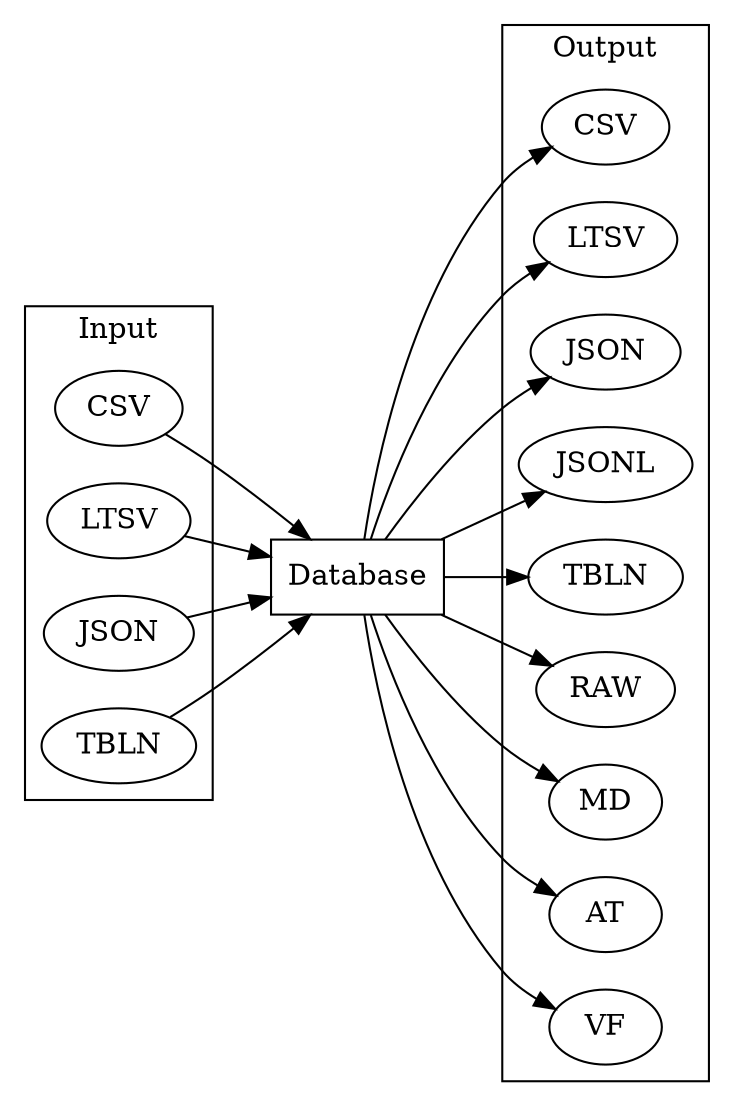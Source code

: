 digraph G {
rankdir=LR; 
graph [charset="UTF-8"];

  input1 [label="CSV"]
  input2 [label="LTSV"]
  input3 [label="JSON"]
  input4 [label="TBLN"]

  output1 [label="CSV"]
  output2 [label="LTSV"]
  output3 [label="JSON"]
  output4 [label="JSONL"]
  output5 [label="TBLN"]
  output6 [label="RAW"]
  output7 [label="MD"]
  output8 [label="AT"]
  output9 [label="VF"]

node [shape=box];
db [label="Database"]

  input1 -> db
  input2 -> db
  input3 -> db
  input4 -> db
  db -> output1
  db -> output2
  db -> output3
  db -> output4
  db -> output5
  db -> output6
  db -> output7
  db -> output8
  db -> output9

  subgraph cluster_1 {
        label="Input";
        input1;
        input2;
        input3;
        input4;
  }
  subgraph cluster_2 {
        label="Output";
        output1;
        output2;
        output3;
        output4;
        output5;
        output6;
        output7;
        output8;
        output9;
  }

}